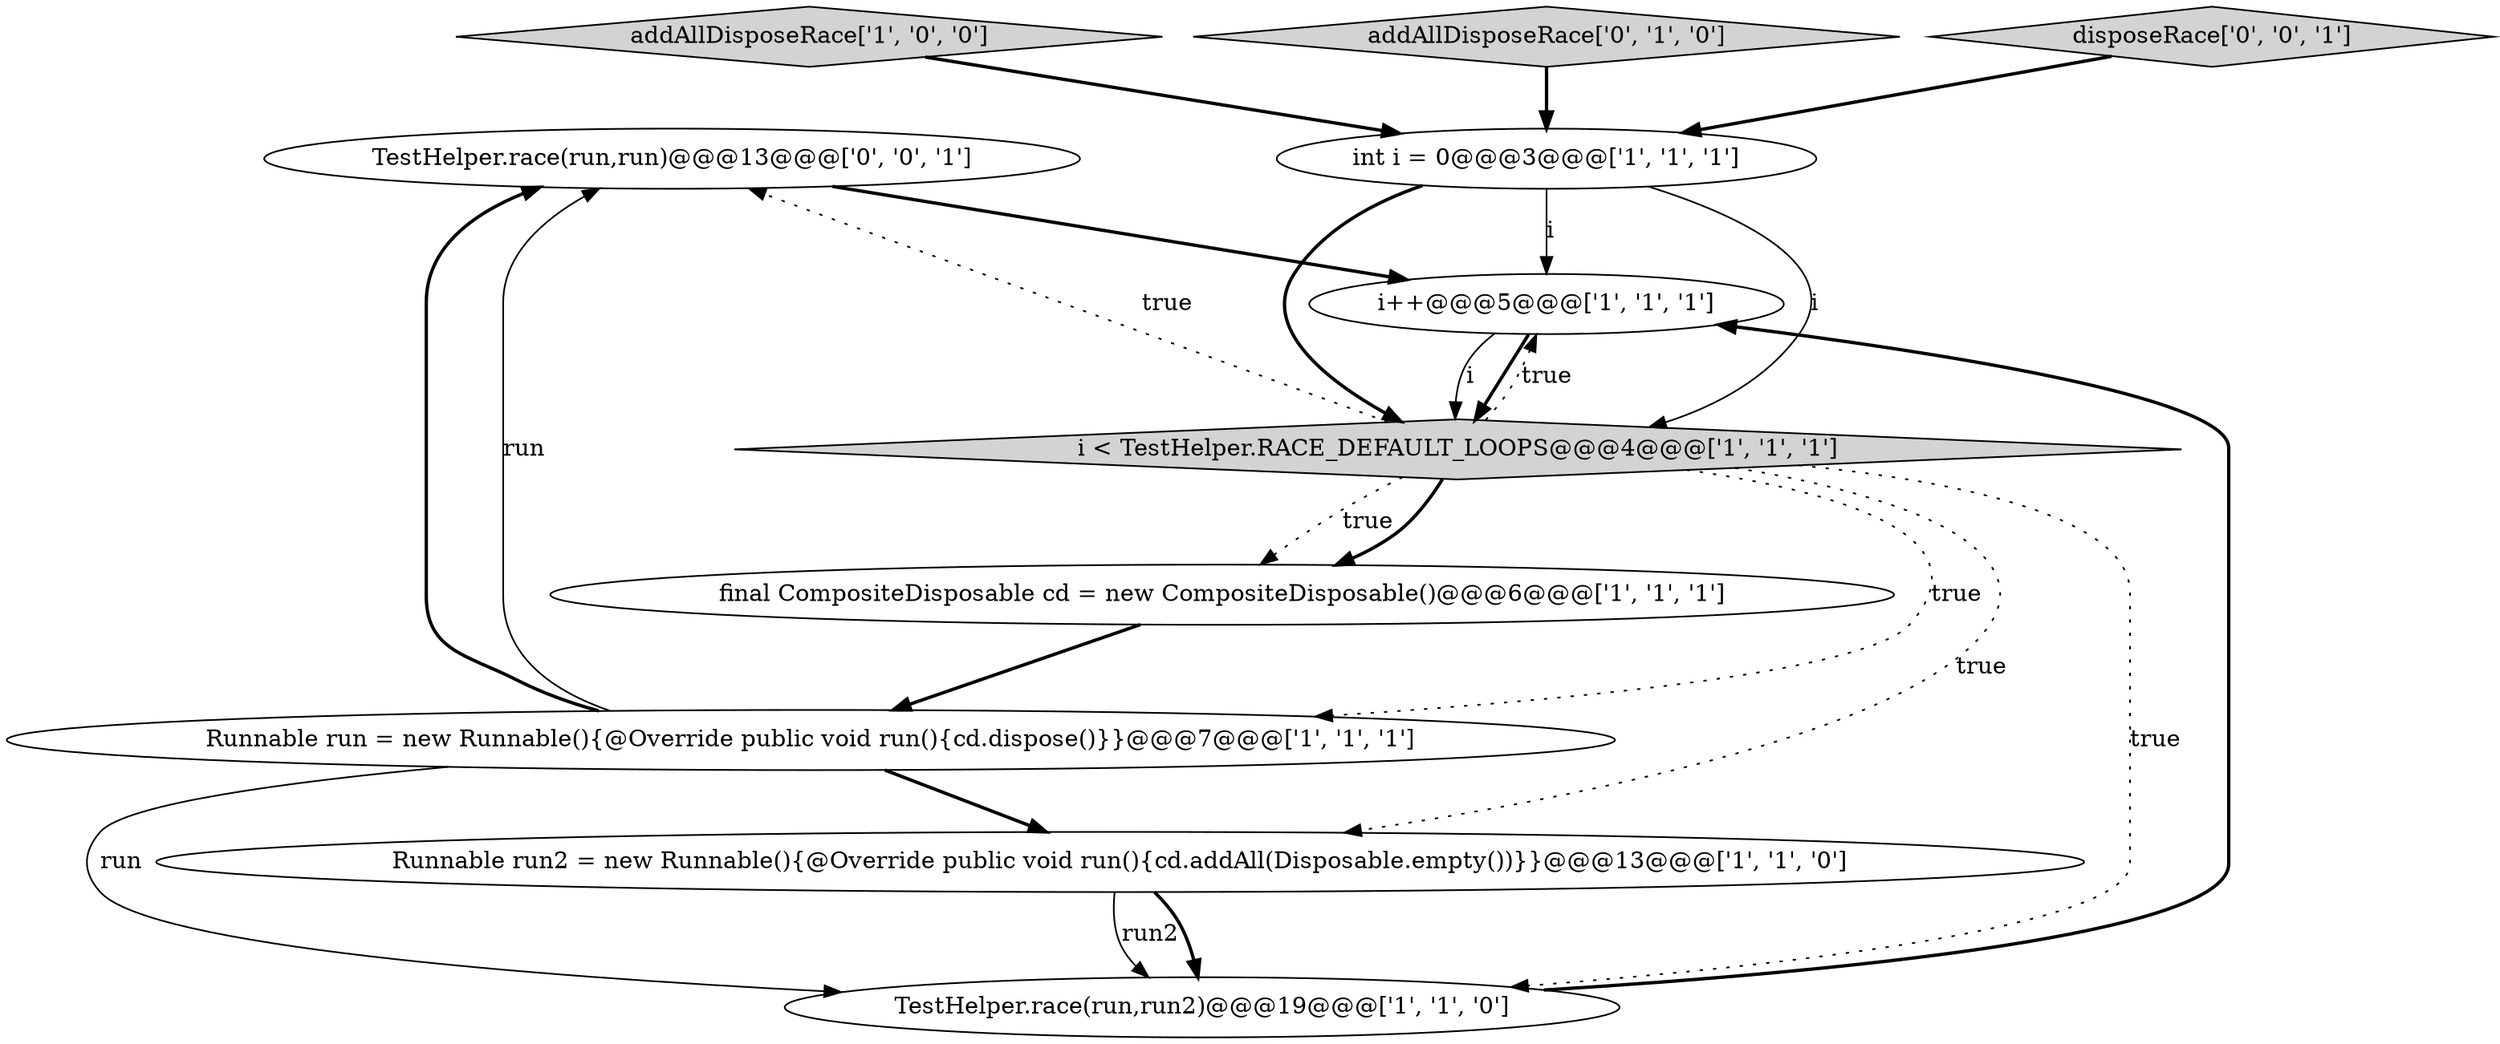 digraph {
9 [style = filled, label = "TestHelper.race(run,run)@@@13@@@['0', '0', '1']", fillcolor = white, shape = ellipse image = "AAA0AAABBB3BBB"];
7 [style = filled, label = "addAllDisposeRace['1', '0', '0']", fillcolor = lightgray, shape = diamond image = "AAA0AAABBB1BBB"];
4 [style = filled, label = "TestHelper.race(run,run2)@@@19@@@['1', '1', '0']", fillcolor = white, shape = ellipse image = "AAA0AAABBB1BBB"];
8 [style = filled, label = "addAllDisposeRace['0', '1', '0']", fillcolor = lightgray, shape = diamond image = "AAA0AAABBB2BBB"];
5 [style = filled, label = "final CompositeDisposable cd = new CompositeDisposable()@@@6@@@['1', '1', '1']", fillcolor = white, shape = ellipse image = "AAA0AAABBB1BBB"];
6 [style = filled, label = "Runnable run = new Runnable(){@Override public void run(){cd.dispose()}}@@@7@@@['1', '1', '1']", fillcolor = white, shape = ellipse image = "AAA0AAABBB1BBB"];
2 [style = filled, label = "i++@@@5@@@['1', '1', '1']", fillcolor = white, shape = ellipse image = "AAA0AAABBB1BBB"];
10 [style = filled, label = "disposeRace['0', '0', '1']", fillcolor = lightgray, shape = diamond image = "AAA0AAABBB3BBB"];
1 [style = filled, label = "int i = 0@@@3@@@['1', '1', '1']", fillcolor = white, shape = ellipse image = "AAA0AAABBB1BBB"];
3 [style = filled, label = "Runnable run2 = new Runnable(){@Override public void run(){cd.addAll(Disposable.empty())}}@@@13@@@['1', '1', '0']", fillcolor = white, shape = ellipse image = "AAA0AAABBB1BBB"];
0 [style = filled, label = "i < TestHelper.RACE_DEFAULT_LOOPS@@@4@@@['1', '1', '1']", fillcolor = lightgray, shape = diamond image = "AAA0AAABBB1BBB"];
0->2 [style = dotted, label="true"];
0->6 [style = dotted, label="true"];
9->2 [style = bold, label=""];
2->0 [style = solid, label="i"];
0->3 [style = dotted, label="true"];
6->9 [style = solid, label="run"];
1->2 [style = solid, label="i"];
4->2 [style = bold, label=""];
0->5 [style = dotted, label="true"];
6->9 [style = bold, label=""];
8->1 [style = bold, label=""];
10->1 [style = bold, label=""];
6->4 [style = solid, label="run"];
0->9 [style = dotted, label="true"];
6->3 [style = bold, label=""];
3->4 [style = solid, label="run2"];
2->0 [style = bold, label=""];
7->1 [style = bold, label=""];
0->4 [style = dotted, label="true"];
1->0 [style = solid, label="i"];
0->5 [style = bold, label=""];
3->4 [style = bold, label=""];
5->6 [style = bold, label=""];
1->0 [style = bold, label=""];
}
